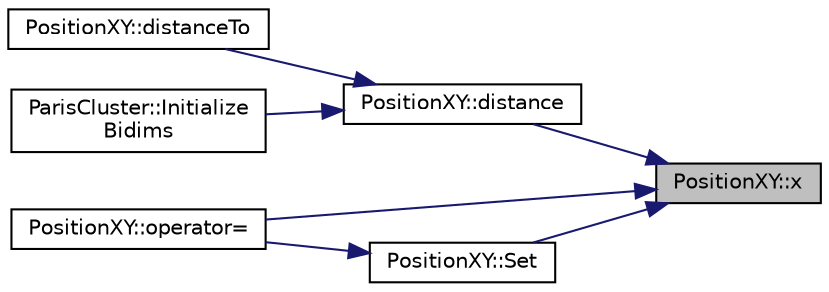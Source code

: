 digraph "PositionXY::x"
{
 // LATEX_PDF_SIZE
  edge [fontname="Helvetica",fontsize="10",labelfontname="Helvetica",labelfontsize="10"];
  node [fontname="Helvetica",fontsize="10",shape=record];
  rankdir="RL";
  Node1 [label="PositionXY::x",height=0.2,width=0.4,color="black", fillcolor="grey75", style="filled", fontcolor="black",tooltip=" "];
  Node1 -> Node2 [dir="back",color="midnightblue",fontsize="10",style="solid",fontname="Helvetica"];
  Node2 [label="PositionXY::distance",height=0.2,width=0.4,color="black", fillcolor="white", style="filled",URL="$class_position_x_y.html#aea5a76a9f74484b7e9ebf9a0157f355a",tooltip=" "];
  Node2 -> Node3 [dir="back",color="midnightblue",fontsize="10",style="solid",fontname="Helvetica"];
  Node3 [label="PositionXY::distanceTo",height=0.2,width=0.4,color="black", fillcolor="white", style="filled",URL="$class_position_x_y.html#ab72e29ae813c686380dd1d14bb45c245",tooltip=" "];
  Node2 -> Node4 [dir="back",color="midnightblue",fontsize="10",style="solid",fontname="Helvetica"];
  Node4 [label="ParisCluster::Initialize\lBidims",height=0.2,width=0.4,color="black", fillcolor="white", style="filled",URL="$class_paris_cluster.html#a81835073d597336589fb593dff8d37e0",tooltip=" "];
  Node1 -> Node5 [dir="back",color="midnightblue",fontsize="10",style="solid",fontname="Helvetica"];
  Node5 [label="PositionXY::operator=",height=0.2,width=0.4,color="black", fillcolor="white", style="filled",URL="$class_position_x_y.html#a8a1e9503abf5defbf463133c7bf4f13b",tooltip=" "];
  Node1 -> Node6 [dir="back",color="midnightblue",fontsize="10",style="solid",fontname="Helvetica"];
  Node6 [label="PositionXY::Set",height=0.2,width=0.4,color="black", fillcolor="white", style="filled",URL="$class_position_x_y.html#ac33d5d71f3a3ea3f0020387edd207fdd",tooltip=" "];
  Node6 -> Node5 [dir="back",color="midnightblue",fontsize="10",style="solid",fontname="Helvetica"];
}
